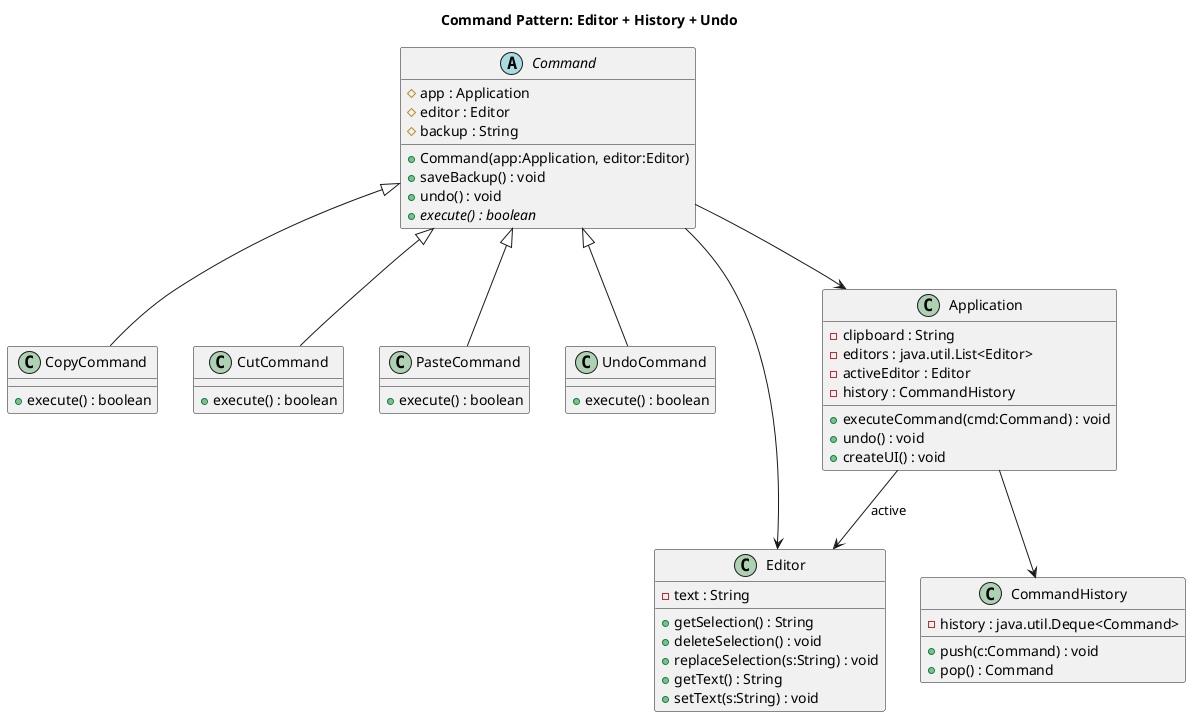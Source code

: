 @startuml
title Command Pattern: Editor + History + Undo

abstract class Command {
  # app : Application
  # editor : Editor
  # backup : String
  + Command(app:Application, editor:Editor)
  + saveBackup() : void
  + undo() : void
  {abstract} + execute() : boolean
}

class CopyCommand extends Command {
  + execute() : boolean
}
class CutCommand extends Command {
  + execute() : boolean
}
class PasteCommand extends Command {
  + execute() : boolean
}
class UndoCommand extends Command {
  + execute() : boolean
}

class CommandHistory {
  - history : java.util.Deque<Command>
  + push(c:Command) : void
  + pop() : Command
}

class Editor {
  - text : String
  + getSelection() : String
  + deleteSelection() : void
  + replaceSelection(s:String) : void
  + getText() : String
  + setText(s:String) : void
}

class Application {
  - clipboard : String
  - editors : java.util.List<Editor>
  - activeEditor : Editor
  - history : CommandHistory
  + executeCommand(cmd:Command) : void
  + undo() : void
  + createUI() : void
}

Application --> CommandHistory
Application --> Editor : active
Command --> Application
Command --> Editor
@enduml

